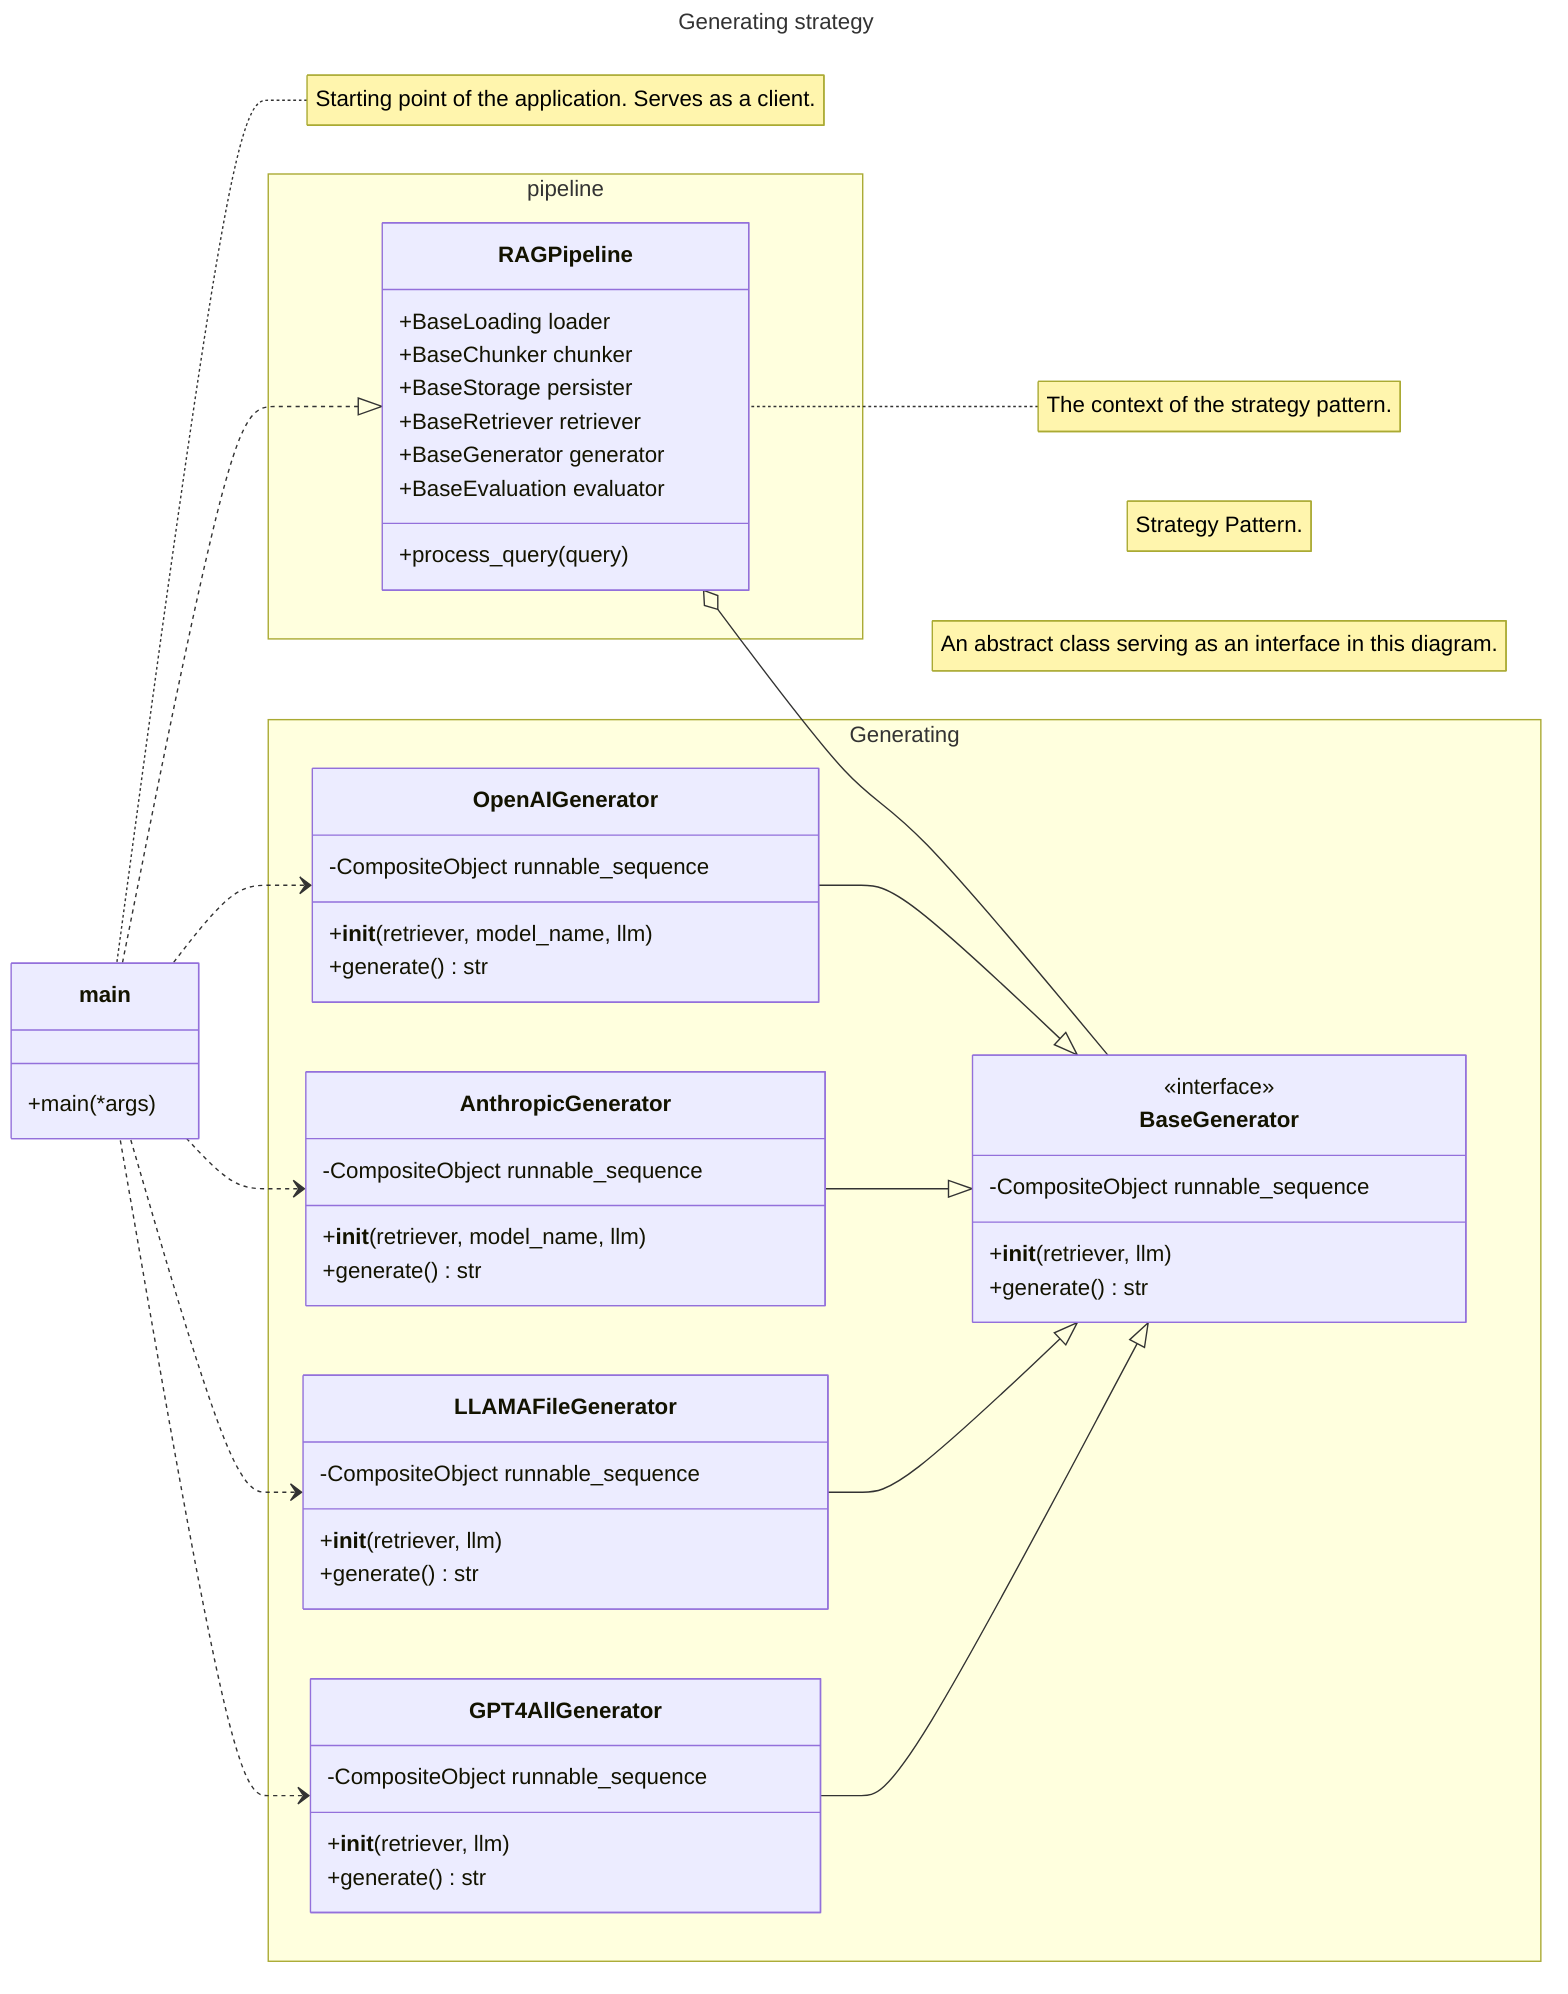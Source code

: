 ---
title: Generating strategy
---

classDiagram
  direction RL

  class main {
    +main(*args)
  }
  
  note "Strategy Pattern."
  note for main "Starting point of the application. Serves as a client."
  note for BaseStorage "An abstract class serving as an interface in this diagram."
  note for RAGPipeline "The context of the strategy pattern."

namespace pipeline {
  class RAGPipeline {
    +BaseLoading loader
    +BaseChunker chunker
    +BaseStorage persister
    +BaseRetriever retriever
    +BaseGenerator generator
    +BaseEvaluation evaluator
    +process_query(query)
  }
}

  namespace Generating {
    class BaseGenerator {
    <<interface>>
    +__init__(retriever, llm)
    +generate() str
    -CompositeObject runnable_sequence
  }

  class OpenAIGenerator {
    +__init__(retriever, model_name, llm)
    +generate() str
    -CompositeObject runnable_sequence
  }

  class AnthropicGenerator {
    +__init__(retriever, model_name, llm)
    +generate() str
    -CompositeObject runnable_sequence
  }

  class LLAMAFileGenerator {
    +__init__(retriever, llm)
    +generate() str
    -CompositeObject runnable_sequence
  }

  class GPT4AllGenerator {
    +__init__(retriever, llm)
    +generate() str
    -CompositeObject runnable_sequence
  }
  }

  BaseGenerator <|-- OpenAIGenerator
  BaseGenerator <|-- AnthropicGenerator
  BaseGenerator <|-- LLAMAFileGenerator
  BaseGenerator <|-- GPT4AllGenerator
  BaseGenerator --o RAGPipeline
  RAGPipeline <|.. main
  OpenAIGenerator <.. main
  AnthropicGenerator <.. main
  LLAMAFileGenerator <.. main
  GPT4AllGenerator <.. main